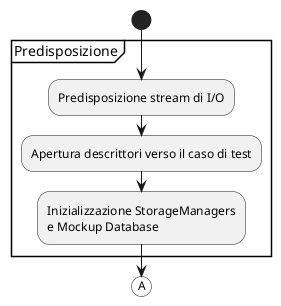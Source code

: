 @startuml

start

partition Predisposizione {
    :Predisposizione stream di I/O;
    :Apertura descrittori verso il caso di test;
    :Inizializzazione StorageManagers
    e Mockup Database;
}

#white:(A)

@enduml
